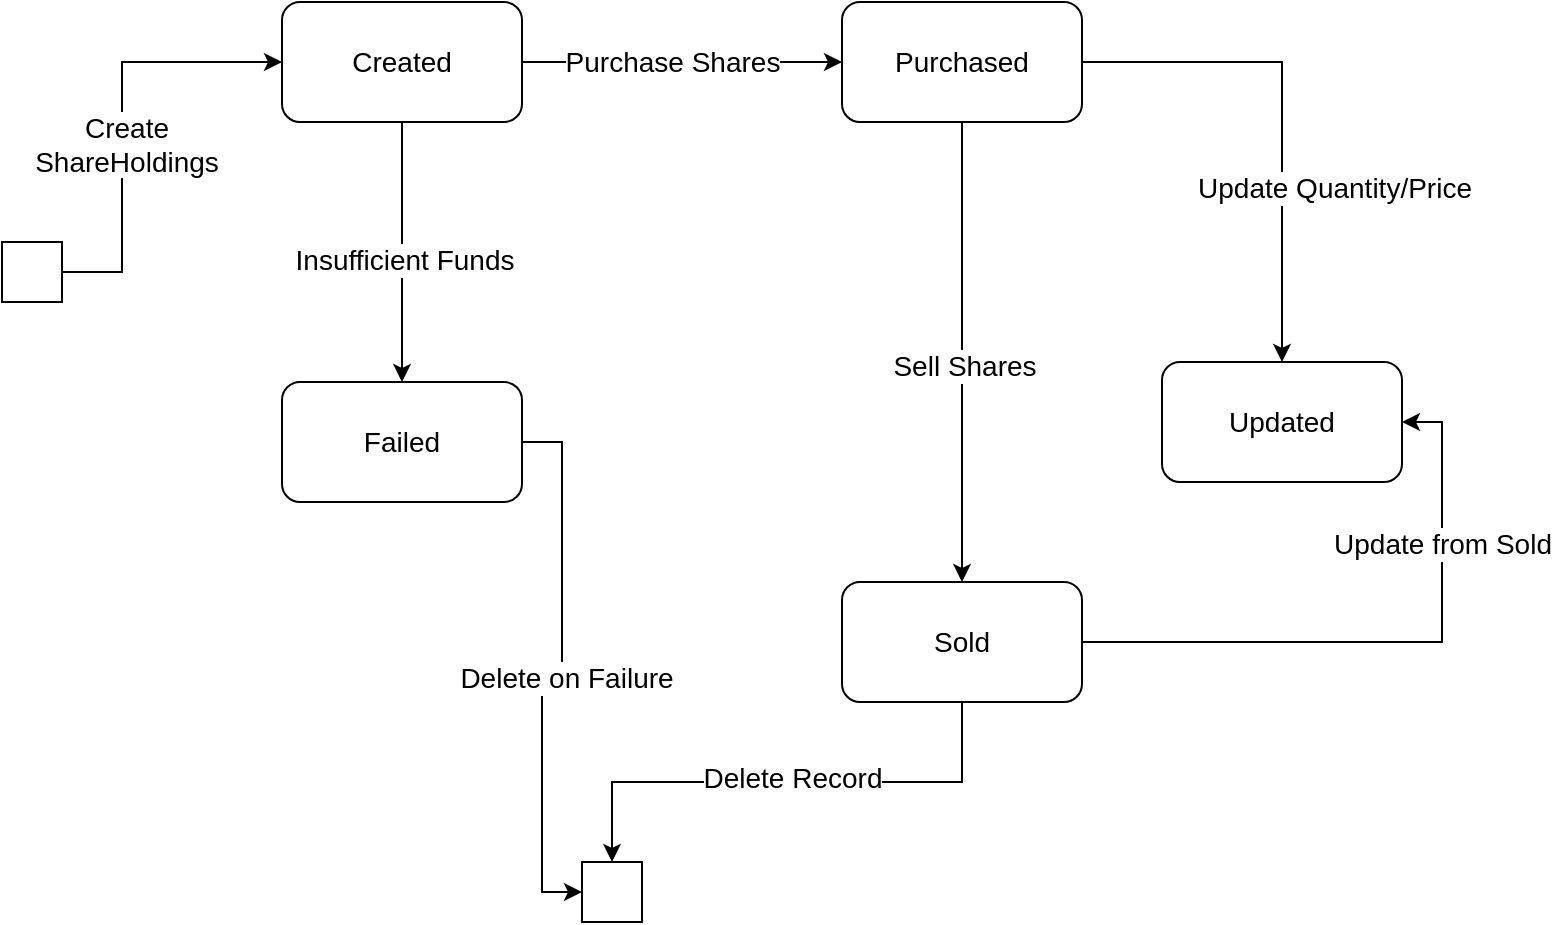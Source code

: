 <mxfile version="27.0.5">
  <diagram name="Page-1" id="9bxDPWh1cj3ndDd6HQzL">
    <mxGraphModel dx="1026" dy="622" grid="1" gridSize="10" guides="1" tooltips="1" connect="1" arrows="1" fold="1" page="1" pageScale="1" pageWidth="850" pageHeight="1100" math="0" shadow="0">
      <root>
        <mxCell id="0" />
        <mxCell id="1" parent="0" />
        <mxCell id="PezyfQinINYqGtGz0ys4-1" value="" style="startState" vertex="1" parent="1">
          <mxGeometry x="10" y="130" width="30" height="30" as="geometry" />
        </mxCell>
        <mxCell id="PezyfQinINYqGtGz0ys4-2" value="&lt;font style=&quot;font-size: 14px;&quot;&gt;Created&lt;/font&gt;" style="rounded=1;whiteSpace=wrap;html=1;" vertex="1" parent="1">
          <mxGeometry x="150" y="10" width="120" height="60" as="geometry" />
        </mxCell>
        <mxCell id="PezyfQinINYqGtGz0ys4-3" style="edgeStyle=orthogonalEdgeStyle;rounded=0;orthogonalLoop=1;jettySize=auto;html=1;exitX=1;exitY=0.5;exitDx=0;exitDy=0;entryX=0;entryY=0.5;entryDx=0;entryDy=0;" edge="1" parent="1" source="PezyfQinINYqGtGz0ys4-1" target="PezyfQinINYqGtGz0ys4-2">
          <mxGeometry relative="1" as="geometry">
            <Array as="points">
              <mxPoint x="70" y="145" />
              <mxPoint x="70" y="40" />
            </Array>
          </mxGeometry>
        </mxCell>
        <mxCell id="PezyfQinINYqGtGz0ys4-4" value="&lt;font style=&quot;font-size: 14px;&quot;&gt;Create&lt;/font&gt;&lt;div&gt;&lt;font style=&quot;font-size: 14px;&quot;&gt;ShareHoldings&lt;/font&gt;&lt;/div&gt;" style="edgeLabel;html=1;align=center;verticalAlign=middle;resizable=0;points=[];" vertex="1" connectable="0" parent="PezyfQinINYqGtGz0ys4-3">
          <mxGeometry x="-0.093" y="1" relative="1" as="geometry">
            <mxPoint x="3" y="3" as="offset" />
          </mxGeometry>
        </mxCell>
        <mxCell id="PezyfQinINYqGtGz0ys4-5" value="&lt;font style=&quot;font-size: 14px;&quot;&gt;Purchased&lt;/font&gt;" style="rounded=1;whiteSpace=wrap;html=1;" vertex="1" parent="1">
          <mxGeometry x="430" y="10" width="120" height="60" as="geometry" />
        </mxCell>
        <mxCell id="PezyfQinINYqGtGz0ys4-6" style="edgeStyle=orthogonalEdgeStyle;rounded=0;orthogonalLoop=1;jettySize=auto;html=1;exitX=1;exitY=0.5;exitDx=0;exitDy=0;entryX=0;entryY=0.5;entryDx=0;entryDy=0;" edge="1" parent="1" source="PezyfQinINYqGtGz0ys4-2" target="PezyfQinINYqGtGz0ys4-5">
          <mxGeometry relative="1" as="geometry" />
        </mxCell>
        <mxCell id="PezyfQinINYqGtGz0ys4-7" value="&lt;font style=&quot;font-size: 14px;&quot;&gt;Purchase Shares&lt;/font&gt;" style="edgeLabel;html=1;align=center;verticalAlign=middle;resizable=0;points=[];" vertex="1" connectable="0" parent="PezyfQinINYqGtGz0ys4-6">
          <mxGeometry x="-0.131" y="-1" relative="1" as="geometry">
            <mxPoint x="5" y="-1" as="offset" />
          </mxGeometry>
        </mxCell>
        <mxCell id="PezyfQinINYqGtGz0ys4-8" value="&lt;font style=&quot;font-size: 14px;&quot;&gt;Failed&lt;/font&gt;" style="rounded=1;whiteSpace=wrap;html=1;" vertex="1" parent="1">
          <mxGeometry x="150" y="200" width="120" height="60" as="geometry" />
        </mxCell>
        <mxCell id="PezyfQinINYqGtGz0ys4-9" style="edgeStyle=orthogonalEdgeStyle;rounded=0;orthogonalLoop=1;jettySize=auto;html=1;exitX=0.5;exitY=1;exitDx=0;exitDy=0;entryX=0.5;entryY=0;entryDx=0;entryDy=0;" edge="1" parent="1" source="PezyfQinINYqGtGz0ys4-2" target="PezyfQinINYqGtGz0ys4-8">
          <mxGeometry relative="1" as="geometry" />
        </mxCell>
        <mxCell id="PezyfQinINYqGtGz0ys4-10" value="&lt;font style=&quot;font-size: 14px;&quot;&gt;Insufficient Funds&lt;/font&gt;" style="edgeLabel;html=1;align=center;verticalAlign=middle;resizable=0;points=[];" vertex="1" connectable="0" parent="PezyfQinINYqGtGz0ys4-9">
          <mxGeometry x="0.056" y="1" relative="1" as="geometry">
            <mxPoint as="offset" />
          </mxGeometry>
        </mxCell>
        <mxCell id="PezyfQinINYqGtGz0ys4-11" value="&lt;font style=&quot;font-size: 14px;&quot;&gt;Updated&lt;/font&gt;" style="rounded=1;whiteSpace=wrap;html=1;" vertex="1" parent="1">
          <mxGeometry x="590" y="190" width="120" height="60" as="geometry" />
        </mxCell>
        <mxCell id="PezyfQinINYqGtGz0ys4-12" style="edgeStyle=orthogonalEdgeStyle;rounded=0;orthogonalLoop=1;jettySize=auto;html=1;exitX=1;exitY=0.5;exitDx=0;exitDy=0;entryX=0.5;entryY=0;entryDx=0;entryDy=0;" edge="1" parent="1" source="PezyfQinINYqGtGz0ys4-5" target="PezyfQinINYqGtGz0ys4-11">
          <mxGeometry relative="1" as="geometry" />
        </mxCell>
        <mxCell id="PezyfQinINYqGtGz0ys4-13" value="&lt;font style=&quot;font-size: 14px;&quot;&gt;Update Quantity/Price&lt;/font&gt;" style="edgeLabel;html=1;align=center;verticalAlign=middle;resizable=0;points=[];" vertex="1" connectable="0" parent="PezyfQinINYqGtGz0ys4-12">
          <mxGeometry x="-0.177" relative="1" as="geometry">
            <mxPoint x="26" y="60" as="offset" />
          </mxGeometry>
        </mxCell>
        <mxCell id="PezyfQinINYqGtGz0ys4-14" value="&lt;font style=&quot;font-size: 14px;&quot;&gt;Sold&lt;/font&gt;" style="rounded=1;whiteSpace=wrap;html=1;" vertex="1" parent="1">
          <mxGeometry x="430" y="300" width="120" height="60" as="geometry" />
        </mxCell>
        <mxCell id="PezyfQinINYqGtGz0ys4-15" style="edgeStyle=orthogonalEdgeStyle;rounded=0;orthogonalLoop=1;jettySize=auto;html=1;exitX=0.5;exitY=1;exitDx=0;exitDy=0;entryX=0.5;entryY=0;entryDx=0;entryDy=0;" edge="1" parent="1" source="PezyfQinINYqGtGz0ys4-5" target="PezyfQinINYqGtGz0ys4-14">
          <mxGeometry relative="1" as="geometry" />
        </mxCell>
        <mxCell id="PezyfQinINYqGtGz0ys4-16" value="&lt;font style=&quot;font-size: 14px;&quot;&gt;Sell Shares&lt;/font&gt;" style="edgeLabel;html=1;align=center;verticalAlign=middle;resizable=0;points=[];" vertex="1" connectable="0" parent="PezyfQinINYqGtGz0ys4-15">
          <mxGeometry x="0.056" y="1" relative="1" as="geometry">
            <mxPoint as="offset" />
          </mxGeometry>
        </mxCell>
        <mxCell id="PezyfQinINYqGtGz0ys4-17" value="" style="endState" vertex="1" parent="1">
          <mxGeometry x="300" y="440" width="30" height="30" as="geometry" />
        </mxCell>
        <mxCell id="PezyfQinINYqGtGz0ys4-18" style="edgeStyle=orthogonalEdgeStyle;rounded=0;orthogonalLoop=1;jettySize=auto;html=1;exitX=0.5;exitY=1;exitDx=0;exitDy=0;entryX=0.5;entryY=0;entryDx=0;entryDy=0;" edge="1" parent="1" source="PezyfQinINYqGtGz0ys4-14" target="PezyfQinINYqGtGz0ys4-17">
          <mxGeometry relative="1" as="geometry" />
        </mxCell>
        <mxCell id="PezyfQinINYqGtGz0ys4-19" value="&lt;font style=&quot;font-size: 14px;&quot;&gt;Delete Record&lt;/font&gt;" style="edgeLabel;html=1;align=center;verticalAlign=middle;resizable=0;points=[];" vertex="1" connectable="0" parent="PezyfQinINYqGtGz0ys4-18">
          <mxGeometry x="-0.012" y="4" relative="1" as="geometry">
            <mxPoint x="1" y="-6" as="offset" />
          </mxGeometry>
        </mxCell>
        <mxCell id="PezyfQinINYqGtGz0ys4-20" style="edgeStyle=orthogonalEdgeStyle;rounded=0;orthogonalLoop=1;jettySize=auto;html=1;exitX=1;exitY=0.5;exitDx=0;exitDy=0;entryX=1;entryY=0.5;entryDx=0;entryDy=0;" edge="1" parent="1" source="PezyfQinINYqGtGz0ys4-14" target="PezyfQinINYqGtGz0ys4-11">
          <mxGeometry relative="1" as="geometry" />
        </mxCell>
        <mxCell id="PezyfQinINYqGtGz0ys4-21" value="&lt;font style=&quot;font-size: 14px;&quot;&gt;Update from Sold&lt;/font&gt;" style="edgeLabel;html=1;align=center;verticalAlign=middle;resizable=0;points=[];" vertex="1" connectable="0" parent="PezyfQinINYqGtGz0ys4-20">
          <mxGeometry x="0.241" relative="1" as="geometry">
            <mxPoint y="-37" as="offset" />
          </mxGeometry>
        </mxCell>
        <mxCell id="PezyfQinINYqGtGz0ys4-22" style="edgeStyle=orthogonalEdgeStyle;rounded=0;orthogonalLoop=1;jettySize=auto;html=1;exitX=1;exitY=0.5;exitDx=0;exitDy=0;entryX=0;entryY=0.5;entryDx=0;entryDy=0;" edge="1" parent="1" source="PezyfQinINYqGtGz0ys4-8" target="PezyfQinINYqGtGz0ys4-17">
          <mxGeometry relative="1" as="geometry" />
        </mxCell>
        <mxCell id="PezyfQinINYqGtGz0ys4-25" value="&lt;span style=&quot;font-size: 14px;&quot;&gt;Delete on Failure&lt;/span&gt;" style="edgeLabel;html=1;align=center;verticalAlign=middle;resizable=0;points=[];" vertex="1" connectable="0" parent="PezyfQinINYqGtGz0ys4-22">
          <mxGeometry x="-0.396" y="2" relative="1" as="geometry">
            <mxPoint y="55" as="offset" />
          </mxGeometry>
        </mxCell>
      </root>
    </mxGraphModel>
  </diagram>
</mxfile>
